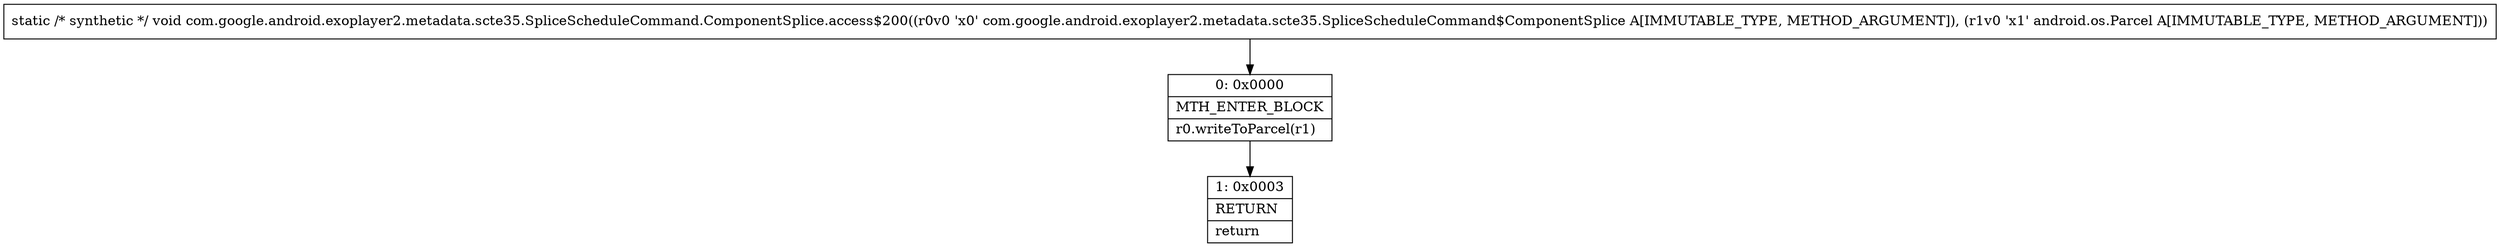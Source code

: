 digraph "CFG forcom.google.android.exoplayer2.metadata.scte35.SpliceScheduleCommand.ComponentSplice.access$200(Lcom\/google\/android\/exoplayer2\/metadata\/scte35\/SpliceScheduleCommand$ComponentSplice;Landroid\/os\/Parcel;)V" {
Node_0 [shape=record,label="{0\:\ 0x0000|MTH_ENTER_BLOCK\l|r0.writeToParcel(r1)\l}"];
Node_1 [shape=record,label="{1\:\ 0x0003|RETURN\l|return\l}"];
MethodNode[shape=record,label="{static \/* synthetic *\/ void com.google.android.exoplayer2.metadata.scte35.SpliceScheduleCommand.ComponentSplice.access$200((r0v0 'x0' com.google.android.exoplayer2.metadata.scte35.SpliceScheduleCommand$ComponentSplice A[IMMUTABLE_TYPE, METHOD_ARGUMENT]), (r1v0 'x1' android.os.Parcel A[IMMUTABLE_TYPE, METHOD_ARGUMENT])) }"];
MethodNode -> Node_0;
Node_0 -> Node_1;
}

